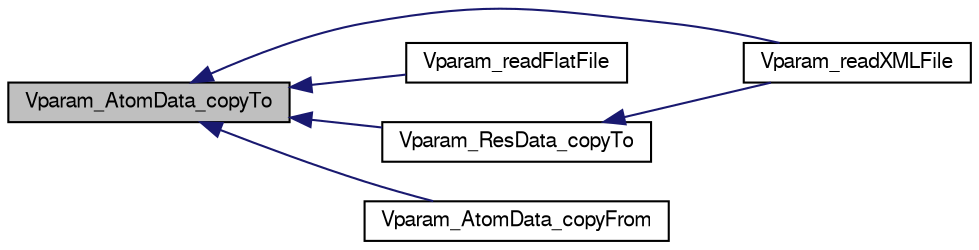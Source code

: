 digraph "Vparam_AtomData_copyTo"
{
  edge [fontname="FreeSans",fontsize="10",labelfontname="FreeSans",labelfontsize="10"];
  node [fontname="FreeSans",fontsize="10",shape=record];
  rankdir="LR";
  Node1 [label="Vparam_AtomData_copyTo",height=0.2,width=0.4,color="black", fillcolor="grey75", style="filled" fontcolor="black"];
  Node1 -> Node2 [dir="back",color="midnightblue",fontsize="10",style="solid",fontname="FreeSans"];
  Node2 [label="Vparam_readXMLFile",height=0.2,width=0.4,color="black", fillcolor="white", style="filled",URL="$group___vparam.html#gaf9d820136a649147ff362ef78d40b16f",tooltip="Read an XML format parameter database."];
  Node1 -> Node3 [dir="back",color="midnightblue",fontsize="10",style="solid",fontname="FreeSans"];
  Node3 [label="Vparam_readFlatFile",height=0.2,width=0.4,color="black", fillcolor="white", style="filled",URL="$group___vparam.html#ga61d8ecdb1e58e573392dcc90d3e43bc7",tooltip="Read a flat-file format parameter database."];
  Node1 -> Node4 [dir="back",color="midnightblue",fontsize="10",style="solid",fontname="FreeSans"];
  Node4 [label="Vparam_ResData_copyTo",height=0.2,width=0.4,color="black", fillcolor="white", style="filled",URL="$group___vparam.html#gaed5da927b1be4ac04c6a740327239217",tooltip="Copy current residue object to destination."];
  Node4 -> Node2 [dir="back",color="midnightblue",fontsize="10",style="solid",fontname="FreeSans"];
  Node1 -> Node5 [dir="back",color="midnightblue",fontsize="10",style="solid",fontname="FreeSans"];
  Node5 [label="Vparam_AtomData_copyFrom",height=0.2,width=0.4,color="black", fillcolor="white", style="filled",URL="$group___vparam.html#ga54215291e2b3a75f029e300b4f098b52",tooltip="Copy current atom object from another."];
}
